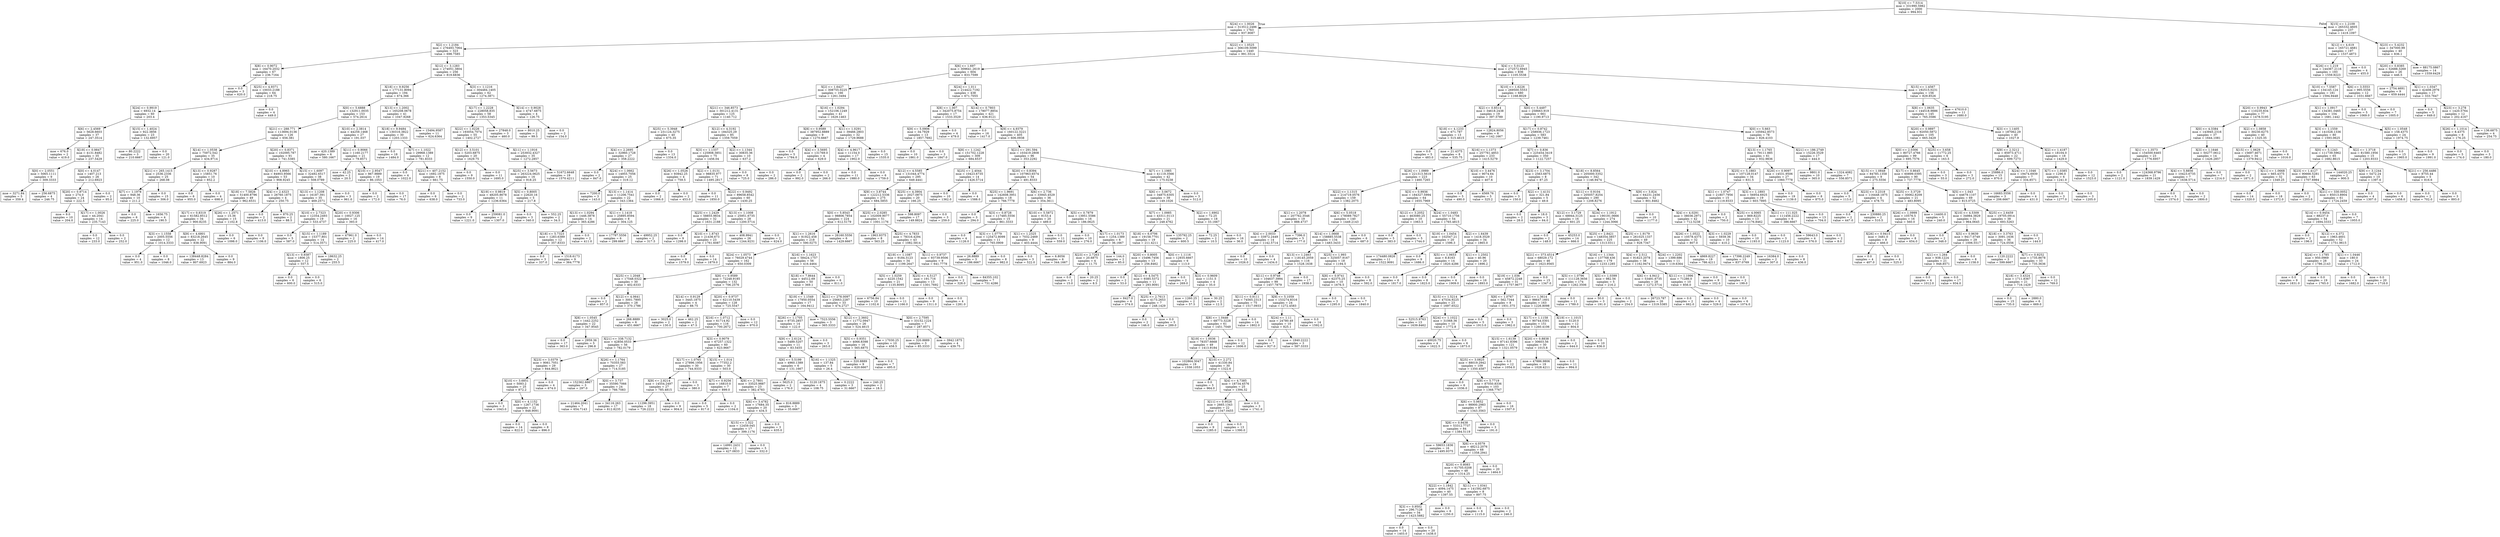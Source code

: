 digraph Tree {
node [shape=box] ;
0 [label="X[10] <= 7.5314\nmse = 331990.5982\nsamples = 2000\nvalue = 994.931"] ;
1 [label="X[24] <= 1.0026\nmse = 313512.2486\nsamples = 1763\nvalue = 937.9087"] ;
0 -> 1 [labeldistance=2.5, labelangle=45, headlabel="True"] ;
2 [label="X[2] <= 1.2184\nmse = 276493.7064\nsamples = 323\nvalue = 698.7585"] ;
1 -> 2 ;
3 [label="X[8] <= 0.9072\nmse = 16470.2032\nsamples = 67\nvalue = 236.7164"] ;
2 -> 3 ;
4 [label="mse = 0.0\nsamples = 3\nvalue = 620.0"] ;
3 -> 4 ;
5 [label="X[25] <= 4.9371\nmse = 10033.2188\nsamples = 64\nvalue = 218.75"] ;
3 -> 5 ;
6 [label="X[24] <= 0.9919\nmse = 6932.14\nsamples = 60\nvalue = 203.4"] ;
5 -> 6 ;
7 [label="X[6] <= 2.4569\nmse = 5628.6603\nsamples = 37\nvalue = 247.3514"] ;
6 -> 7 ;
8 [label="mse = 676.0\nsamples = 2\nvalue = 419.0"] ;
7 -> 8 ;
9 [label="X[19] <= 0.9847\nmse = 4131.8482\nsamples = 35\nvalue = 237.5429"] ;
7 -> 9 ;
10 [label="X[0] <= 2.0551\nmse = 5065.1111\nsamples = 9\nvalue = 309.3333"] ;
9 -> 10 ;
11 [label="mse = 3271.84\nsamples = 5\nvalue = 359.4"] ;
10 -> 11 ;
12 [label="mse = 256.6875\nsamples = 4\nvalue = 246.75"] ;
10 -> 12 ;
13 [label="X[0] <= 4.0147\nmse = 1407.213\nsamples = 26\nvalue = 212.6923"] ;
9 -> 13 ;
14 [label="X[20] <= 0.9714\nmse = 274.0\nsamples = 24\nvalue = 222.5"] ;
13 -> 14 ;
15 [label="mse = 9.0\nsamples = 10\nvalue = 204.0"] ;
14 -> 15 ;
16 [label="X[17] <= 1.0026\nmse = 44.2041\nsamples = 14\nvalue = 235.7143"] ;
14 -> 16 ;
17 [label="mse = 0.0\nsamples = 12\nvalue = 233.0"] ;
16 -> 17 ;
18 [label="mse = 0.0\nsamples = 2\nvalue = 252.0"] ;
16 -> 18 ;
19 [label="mse = 0.0\nsamples = 2\nvalue = 95.0"] ;
13 -> 19 ;
20 [label="X[15] <= 1.4024\nmse = 922.3856\nsamples = 23\nvalue = 132.6957"] ;
6 -> 20 ;
21 [label="mse = 80.2222\nsamples = 3\nvalue = 210.6667"] ;
20 -> 21 ;
22 [label="mse = 0.0\nsamples = 20\nvalue = 121.0"] ;
20 -> 22 ;
23 [label="mse = 0.0\nsamples = 4\nvalue = 449.0"] ;
5 -> 23 ;
24 [label="X[12] <= 3.1283\nmse = 274051.3804\nsamples = 256\nvalue = 819.6836"] ;
2 -> 24 ;
25 [label="X[18] <= 9.9256\nmse = 177131.8094\nsamples = 194\nvalue = 674.366"] ;
24 -> 25 ;
26 [label="X[0] <= 5.6888\nmse = 132911.0035\nsamples = 153\nvalue = 574.2614"] ;
25 -> 26 ;
27 [label="X[21] <= 288.771\nmse = 113694.0136\nsamples = 126\nvalue = 656.381"] ;
26 -> 27 ;
28 [label="X[14] <= 1.0538\nmse = 75972.542\nsamples = 35\nvalue = 434.9714"] ;
27 -> 28 ;
29 [label="X[21] <= 265.1415\nmse = 2536.2336\nsamples = 25\nvalue = 268.08"] ;
28 -> 29 ;
30 [label="X[7] <= 1.1978\nmse = 948.36\nsamples = 10\nvalue = 211.2"] ;
29 -> 30 ;
31 [label="mse = 0.0\nsamples = 6\nvalue = 225.0"] ;
30 -> 31 ;
32 [label="mse = 1656.75\nsamples = 4\nvalue = 190.5"] ;
30 -> 32 ;
33 [label="mse = 0.0\nsamples = 15\nvalue = 306.0"] ;
29 -> 33 ;
34 [label="X[13] <= 0.9287\nmse = 15851.76\nsamples = 10\nvalue = 852.2"] ;
28 -> 34 ;
35 [label="mse = 0.0\nsamples = 6\nvalue = 955.0"] ;
34 -> 35 ;
36 [label="mse = 0.0\nsamples = 4\nvalue = 698.0"] ;
34 -> 36 ;
37 [label="X[20] <= 0.8371\nmse = 102095.787\nsamples = 91\nvalue = 741.5385"] ;
27 -> 37 ;
38 [label="X[10] <= 4.8965\nmse = 84903.9566\nsamples = 53\nvalue = 908.9245"] ;
37 -> 38 ;
39 [label="X[18] <= 7.5826\nmse = 51400.8796\nsamples = 49\nvalue = 962.6531"] ;
38 -> 39 ;
40 [label="X[17] <= 0.8319\nmse = 61582.8512\nsamples = 34\nvalue = 900.8235"] ;
39 -> 40 ;
41 [label="X[3] <= 1.1558\nmse = 2005.5556\nsamples = 12\nvalue = 1014.3333"] ;
40 -> 41 ;
42 [label="mse = 0.0\nsamples = 4\nvalue = 951.0"] ;
41 -> 42 ;
43 [label="mse = 0.0\nsamples = 8\nvalue = 1046.0"] ;
41 -> 43 ;
44 [label="X[9] <= 4.6801\nmse = 83218.2645\nsamples = 22\nvalue = 838.9091"] ;
40 -> 44 ;
45 [label="mse = 138448.8284\nsamples = 13\nvalue = 807.6923"] ;
44 -> 45 ;
46 [label="mse = 0.0\nsamples = 9\nvalue = 884.0"] ;
44 -> 46 ;
47 [label="X[26] <= 1.2571\nmse = 15.36\nsamples = 15\nvalue = 1102.8"] ;
39 -> 47 ;
48 [label="mse = 0.0\nsamples = 6\nvalue = 1098.0"] ;
47 -> 48 ;
49 [label="mse = 0.0\nsamples = 9\nvalue = 1106.0"] ;
47 -> 49 ;
50 [label="X[4] <= 2.4323\nmse = 26760.1875\nsamples = 4\nvalue = 250.75"] ;
38 -> 50 ;
51 [label="mse = 0.0\nsamples = 2\nvalue = 413.0"] ;
50 -> 51 ;
52 [label="mse = 870.25\nsamples = 2\nvalue = 88.5"] ;
50 -> 52 ;
53 [label="X[15] <= 1.6097\nmse = 32492.6517\nsamples = 38\nvalue = 508.0789"] ;
37 -> 53 ;
54 [label="X[13] <= 1.1208\nmse = 16187.391\nsamples = 35\nvalue = 469.2571"] ;
53 -> 54 ;
55 [label="X[10] <= 2.7323\nmse = 12354.2493\nsamples = 19\nvalue = 533.4737"] ;
54 -> 55 ;
56 [label="mse = 0.0\nsamples = 5\nvalue = 587.0"] ;
55 -> 56 ;
57 [label="X[15] <= 1.1189\nmse = 15377.801\nsamples = 14\nvalue = 514.3571"] ;
55 -> 57 ;
58 [label="X[13] <= 0.9387\nmse = 1806.25\nsamples = 12\nvalue = 557.5"] ;
57 -> 58 ;
59 [label="mse = 0.0\nsamples = 6\nvalue = 600.0"] ;
58 -> 59 ;
60 [label="mse = 0.0\nsamples = 6\nvalue = 515.0"] ;
58 -> 60 ;
61 [label="mse = 18632.25\nsamples = 2\nvalue = 255.5"] ;
57 -> 61 ;
62 [label="X[20] <= 0.9306\nmse = 10027.125\nsamples = 16\nvalue = 393.0"] ;
54 -> 62 ;
63 [label="mse = 47961.0\nsamples = 2\nvalue = 225.0"] ;
62 -> 63 ;
64 [label="mse = 0.0\nsamples = 14\nvalue = 417.0"] ;
62 -> 64 ;
65 [label="mse = 0.0\nsamples = 3\nvalue = 961.0"] ;
53 -> 65 ;
66 [label="X[10] <= 2.3814\nmse = 44259.1468\nsamples = 27\nvalue = 191.037"] ;
26 -> 66 ;
67 [label="mse = 420.1389\nsamples = 6\nvalue = 580.1667"] ;
66 -> 67 ;
68 [label="X[11] <= 0.9066\nmse = 1160.2177\nsamples = 21\nvalue = 79.8571"] ;
66 -> 68 ;
69 [label="mse = 42.25\nsamples = 2\nvalue = 20.5"] ;
68 -> 69 ;
70 [label="X[10] <= 2.9547\nmse = 867.9889\nsamples = 19\nvalue = 86.1053"] ;
68 -> 70 ;
71 [label="mse = 0.0\nsamples = 2\nvalue = 172.0"] ;
70 -> 71 ;
72 [label="mse = 0.0\nsamples = 17\nvalue = 76.0"] ;
70 -> 72 ;
73 [label="X[13] <= 1.2002\nmse = 165208.0678\nsamples = 41\nvalue = 1047.9268"] ;
25 -> 73 ;
74 [label="X[18] <= 9.9484\nmse = 130316.3822\nsamples = 30\nvalue = 1203.1333"] ;
73 -> 74 ;
75 [label="mse = 0.0\nsamples = 18\nvalue = 1484.0"] ;
74 -> 75 ;
76 [label="X[7] <= 1.1022\nmse = 29968.1389\nsamples = 12\nvalue = 781.8333"] ;
74 -> 76 ;
77 [label="mse = 0.0\nsamples = 4\nvalue = 1022.0"] ;
76 -> 77 ;
78 [label="X[21] <= 407.2152\nmse = 1692.1875\nsamples = 8\nvalue = 661.75"] ;
76 -> 78 ;
79 [label="mse = 0.0\nsamples = 6\nvalue = 638.0"] ;
78 -> 79 ;
80 [label="mse = 0.0\nsamples = 2\nvalue = 733.0"] ;
78 -> 80 ;
81 [label="mse = 15494.9587\nsamples = 11\nvalue = 624.6364"] ;
73 -> 81 ;
82 [label="X[3] <= 1.1216\nmse = 304484.1405\nsamples = 62\nvalue = 1274.3871"] ;
24 -> 82 ;
83 [label="X[17] <= 1.2228\nmse = 228058.835\nsamples = 58\nvalue = 1353.5345"] ;
82 -> 83 ;
84 [label="X[22] <= 1.0226\nmse = 193054.7074\nsamples = 55\nvalue = 1402.2727"] ;
83 -> 84 ;
85 [label="X[12] <= 3.5101\nmse = 5203.6875\nsamples = 20\nvalue = 1629.75"] ;
84 -> 85 ;
86 [label="mse = 0.0\nsamples = 9\nvalue = 1550.0"] ;
85 -> 86 ;
87 [label="mse = 0.0\nsamples = 11\nvalue = 1695.0"] ;
85 -> 87 ;
88 [label="X[11] <= 1.1916\nmse = 253932.4327\nsamples = 35\nvalue = 1272.2857"] ;
84 -> 88 ;
89 [label="X[25] <= 3.5673\nmse = 263224.0625\nsamples = 16\nvalue = 918.25"] ;
88 -> 89 ;
90 [label="X[19] <= 0.9819\nmse = 48205.8678\nsamples = 11\nvalue = 1236.6364"] ;
89 -> 90 ;
91 [label="mse = 0.0\nsamples = 9\nvalue = 1221.0"] ;
90 -> 91 ;
92 [label="mse = 259081.0\nsamples = 2\nvalue = 1307.0"] ;
90 -> 92 ;
93 [label="X[5] <= 0.8005\nmse = 22620.16\nsamples = 5\nvalue = 217.8"] ;
89 -> 93 ;
94 [label="mse = 0.0\nsamples = 3\nvalue = 340.0"] ;
93 -> 94 ;
95 [label="mse = 552.25\nsamples = 2\nvalue = 34.5"] ;
93 -> 95 ;
96 [label="mse = 51672.6648\nsamples = 19\nvalue = 1570.4211"] ;
88 -> 96 ;
97 [label="mse = 27848.0\nsamples = 3\nvalue = 460.0"] ;
83 -> 97 ;
98 [label="X[14] <= 0.9028\nmse = 4747.6875\nsamples = 4\nvalue = 126.75"] ;
82 -> 98 ;
99 [label="mse = 8010.25\nsamples = 2\nvalue = 99.5"] ;
98 -> 99 ;
100 [label="mse = 0.0\nsamples = 2\nvalue = 154.0"] ;
98 -> 100 ;
101 [label="X[22] <= 1.0525\nmse = 306109.5099\nsamples = 1440\nvalue = 991.5514"] ;
1 -> 101 ;
102 [label="X[6] <= 1.697\nmse = 309641.2619\nsamples = 604\nvalue = 833.7599"] ;
101 -> 102 ;
103 [label="X[2] <= 1.6427\nmse = 308755.0225\nsamples = 166\nvalue = 1261.3494"] ;
102 -> 103 ;
104 [label="X[21] <= 346.8573\nmse = 301212.4131\nsamples = 125\nvalue = 1140.712"] ;
103 -> 104 ;
105 [label="X[25] <= 5.3948\nmse = 231124.3275\nsamples = 40\nvalue = 675.35"] ;
104 -> 105 ;
106 [label="X[4] <= 2.2695\nmse = 32960.1728\nsamples = 27\nvalue = 358.2222"] ;
105 -> 106 ;
107 [label="mse = 0.0\nsamples = 2\nvalue = 847.0"] ;
106 -> 107 ;
108 [label="X[24] <= 1.0662\nmse = 14955.7056\nsamples = 25\nvalue = 319.12"] ;
106 -> 108 ;
109 [label="mse = 7200.0\nsamples = 3\nvalue = 143.0"] ;
108 -> 109 ;
110 [label="X[13] <= 1.1414\nmse = 11206.7541\nsamples = 22\nvalue = 343.1364"] ;
108 -> 110 ;
111 [label="X[13] <= 1.0294\nmse = 1446.3878\nsamples = 14\nvalue = 365.4286"] ;
110 -> 111 ;
112 [label="X[18] <= 5.7323\nmse = 1283.6389\nsamples = 12\nvalue = 357.8333"] ;
111 -> 112 ;
113 [label="mse = 0.0\nsamples = 3\nvalue = 337.0"] ;
112 -> 113 ;
114 [label="mse = 1518.6173\nsamples = 9\nvalue = 364.7778"] ;
112 -> 114 ;
115 [label="mse = 0.0\nsamples = 2\nvalue = 411.0"] ;
111 -> 115 ;
116 [label="X[1] <= 1.1418\nmse = 25895.8594\nsamples = 8\nvalue = 304.125"] ;
110 -> 116 ;
117 [label="mse = 17797.5556\nsamples = 6\nvalue = 299.6667"] ;
116 -> 117 ;
118 [label="mse = 49952.25\nsamples = 2\nvalue = 317.5"] ;
116 -> 118 ;
119 [label="mse = 0.0\nsamples = 13\nvalue = 1334.0"] ;
105 -> 119 ;
120 [label="X[12] <= 4.3192\nmse = 184325.29\nsamples = 85\nvalue = 1359.7059"] ;
104 -> 120 ;
121 [label="X[3] <= 1.1337\nmse = 125908.3851\nsamples = 75\nvalue = 1456.04"] ;
120 -> 121 ;
122 [label="X[26] <= 1.0526\nmse = 93942.25\nsamples = 4\nvalue = 759.5"] ;
121 -> 122 ;
123 [label="mse = 0.0\nsamples = 2\nvalue = 1066.0"] ;
122 -> 123 ;
124 [label="mse = 0.0\nsamples = 2\nvalue = 453.0"] ;
122 -> 124 ;
125 [label="X[2] <= 1.0131\nmse = 98835.977\nsamples = 71\nvalue = 1495.2817"] ;
121 -> 125 ;
126 [label="mse = 0.0\nsamples = 11\nvalue = 1850.0"] ;
125 -> 126 ;
127 [label="X[22] <= 0.9492\nmse = 89658.8542\nsamples = 60\nvalue = 1430.25"] ;
125 -> 127 ;
128 [label="X[25] <= 1.2429\nmse = 58855.9834\nsamples = 32\nvalue = 1631.2188"] ;
127 -> 128 ;
129 [label="mse = 0.0\nsamples = 9\nvalue = 1298.0"] ;
128 -> 129 ;
130 [label="X[10] <= 1.8743\nmse = 21436.673\nsamples = 23\nvalue = 1761.6087"] ;
128 -> 130 ;
131 [label="mse = 0.0\nsamples = 9\nvalue = 1579.0"] ;
130 -> 131 ;
132 [label="mse = 0.0\nsamples = 14\nvalue = 1879.0"] ;
130 -> 132 ;
133 [label="X[13] <= 1.1008\nmse = 25951.6735\nsamples = 28\nvalue = 1200.5714"] ;
127 -> 133 ;
134 [label="mse = 408.9941\nsamples = 26\nvalue = 1244.9231"] ;
133 -> 134 ;
135 [label="mse = 0.0\nsamples = 2\nvalue = 624.0"] ;
133 -> 135 ;
136 [label="X[2] <= 1.1344\nmse = 30835.36\nsamples = 10\nvalue = 637.2"] ;
120 -> 136 ;
137 [label="mse = 0.0\nsamples = 8\nvalue = 725.0"] ;
136 -> 137 ;
138 [label="mse = 0.0\nsamples = 2\nvalue = 286.0"] ;
136 -> 138 ;
139 [label="X[16] <= 1.0294\nmse = 152106.1249\nsamples = 41\nvalue = 1629.1463"] ;
103 -> 139 ;
140 [label="X[8] <= 0.9589\nmse = 387952.8889\nsamples = 9\nvalue = 1270.6667"] ;
139 -> 140 ;
141 [label="mse = 0.0\nsamples = 5\nvalue = 1784.0"] ;
140 -> 141 ;
142 [label="X[4] <= 3.5695\nmse = 131769.0\nsamples = 4\nvalue = 629.0"] ;
140 -> 142 ;
143 [label="mse = 0.0\nsamples = 2\nvalue = 992.0"] ;
142 -> 143 ;
144 [label="mse = 0.0\nsamples = 2\nvalue = 266.0"] ;
142 -> 144 ;
145 [label="X[1] <= 1.0291\nmse = 39466.2803\nsamples = 32\nvalue = 1729.9688"] ;
139 -> 145 ;
146 [label="X[4] <= 4.9617\nmse = 11154.0\nsamples = 17\nvalue = 1902.0"] ;
145 -> 146 ;
147 [label="mse = 0.0\nsamples = 11\nvalue = 1980.0"] ;
146 -> 147 ;
148 [label="mse = 0.0\nsamples = 6\nvalue = 1759.0"] ;
146 -> 148 ;
149 [label="mse = 0.0\nsamples = 15\nvalue = 1535.0"] ;
145 -> 149 ;
150 [label="X[24] <= 1.011\nmse = 214422.7192\nsamples = 438\nvalue = 671.7055"] ;
102 -> 150 ;
151 [label="X[8] <= 1.007\nmse = 342075.8754\nsamples = 17\nvalue = 1533.3529"] ;
150 -> 151 ;
152 [label="X[9] <= 5.0906\nmse = 34.7929\nsamples = 13\nvalue = 1857.7692"] ;
151 -> 152 ;
153 [label="mse = 0.0\nsamples = 10\nvalue = 1861.0"] ;
152 -> 153 ;
154 [label="mse = 0.0\nsamples = 3\nvalue = 1847.0"] ;
152 -> 154 ;
155 [label="mse = 0.0\nsamples = 4\nvalue = 479.0"] ;
151 -> 155 ;
156 [label="X[14] <= 0.7803\nmse = 178077.8854\nsamples = 421\nvalue = 636.9121"] ;
150 -> 156 ;
157 [label="mse = 0.0\nsamples = 16\nvalue = 1417.0"] ;
156 -> 157 ;
158 [label="X[9] <= 4.9379\nmse = 160122.3221\nsamples = 405\nvalue = 606.0938"] ;
156 -> 158 ;
159 [label="X[8] <= 1.1242\nmse = 151702.1228\nsamples = 309\nvalue = 684.6537"] ;
158 -> 159 ;
160 [label="X[12] <= 4.5585\nmse = 131044.4774\nsamples = 295\nvalue = 649.4441"] ;
159 -> 160 ;
161 [label="X[9] <= 3.8744\nmse = 122212.5336\nsamples = 275\nvalue = 684.5855"] ;
160 -> 161 ;
162 [label="X[0] <= 5.8543\nmse = 98806.7854\nsamples = 224\nvalue = 612.5179"] ;
161 -> 162 ;
163 [label="X[1] <= 1.2616\nmse = 81922.458\nsamples = 218\nvalue = 590.0275"] ;
162 -> 163 ;
164 [label="X[24] <= 1.0573\nmse = 76029.4744\nsamples = 162\nvalue = 650.0309"] ;
163 -> 164 ;
165 [label="X[25] <= 1.2048\nmse = 17548.0322\nsamples = 30\nvalue = 402.6333"] ;
164 -> 165 ;
166 [label="mse = 0.0\nsamples = 2\nvalue = 857.0"] ;
165 -> 166 ;
167 [label="X[12] <= 4.0641\nmse = 3001.7895\nsamples = 28\nvalue = 370.1786"] ;
165 -> 167 ;
168 [label="X[8] <= 1.0545\nmse = 1442.2252\nsamples = 22\nvalue = 347.9545"] ;
167 -> 168 ;
169 [label="mse = 0.0\nsamples = 17\nvalue = 363.0"] ;
168 -> 169 ;
170 [label="mse = 2959.36\nsamples = 5\nvalue = 296.8"] ;
168 -> 170 ;
171 [label="mse = 268.8889\nsamples = 6\nvalue = 451.6667"] ;
167 -> 171 ;
172 [label="X[8] <= 0.9589\nmse = 72248.9185\nsamples = 132\nvalue = 706.2576"] ;
164 -> 172 ;
173 [label="X[14] <= 0.9129\nmse = 3445.1875\nsamples = 4\nvalue = 88.75"] ;
172 -> 173 ;
174 [label="mse = 3025.0\nsamples = 2\nvalue = 130.0"] ;
173 -> 174 ;
175 [label="mse = 462.25\nsamples = 2\nvalue = 47.5"] ;
173 -> 175 ;
176 [label="X[20] <= 0.9737\nmse = 62110.5439\nsamples = 128\nvalue = 725.5547"] ;
172 -> 176 ;
177 [label="X[16] <= 1.0712\nmse = 61714.92\nsamples = 116\nvalue = 700.2672"] ;
176 -> 177 ;
178 [label="X[21] <= 338.7132\nmse = 42856.0533\nsamples = 56\nvalue = 782.0179"] ;
177 -> 178 ;
179 [label="X[23] <= 3.0379\nmse = 9061.7051\nsamples = 29\nvalue = 844.8621"] ;
178 -> 179 ;
180 [label="X[10] <= 3.6851\nmse = 5093.2\nsamples = 25\nvalue = 872.2"] ;
179 -> 180 ;
181 [label="mse = 0.0\nsamples = 3\nvalue = 1043.0"] ;
180 -> 181 ;
182 [label="X[0] <= 4.1152\nmse = 1267.1736\nsamples = 22\nvalue = 848.9091"] ;
180 -> 182 ;
183 [label="mse = 0.0\nsamples = 14\nvalue = 822.0"] ;
182 -> 183 ;
184 [label="mse = 0.0\nsamples = 8\nvalue = 896.0"] ;
182 -> 184 ;
185 [label="mse = 0.0\nsamples = 4\nvalue = 674.0"] ;
179 -> 185 ;
186 [label="X[26] <= 1.1764\nmse = 70355.583\nsamples = 27\nvalue = 714.5185"] ;
178 -> 186 ;
187 [label="mse = 152362.6667\nsamples = 3\nvalue = 297.0"] ;
186 -> 187 ;
188 [label="X[0] <= 3.737\nmse = 35590.7066\nsamples = 24\nvalue = 766.7083"] ;
186 -> 188 ;
189 [label="mse = 21464.2041\nsamples = 7\nvalue = 654.7143"] ;
188 -> 189 ;
190 [label="mse = 34116.263\nsamples = 17\nvalue = 812.8235"] ;
188 -> 190 ;
191 [label="X[3] <= 0.9079\nmse = 67257.1322\nsamples = 60\nvalue = 623.9667"] ;
177 -> 191 ;
192 [label="X[17] <= 1.0765\nmse = 27896.1956\nsamples = 30\nvalue = 744.9333"] ;
191 -> 192 ;
193 [label="X[9] <= 2.8214\nmse = 14554.2497\nsamples = 27\nvalue = 785.4815"] ;
192 -> 193 ;
194 [label="mse = 11296.3951\nsamples = 18\nvalue = 726.2222"] ;
193 -> 194 ;
195 [label="mse = 0.0\nsamples = 9\nvalue = 904.0"] ;
193 -> 195 ;
196 [label="mse = 0.0\nsamples = 3\nvalue = 380.0"] ;
192 -> 196 ;
197 [label="X[15] <= 1.014\nmse = 77352.2\nsamples = 30\nvalue = 503.0"] ;
191 -> 197 ;
198 [label="X[7] <= 0.9256\nmse = 16810.0\nsamples = 7\nvalue = 899.0"] ;
197 -> 198 ;
199 [label="mse = 0.0\nsamples = 5\nvalue = 817.0"] ;
198 -> 199 ;
200 [label="mse = 0.0\nsamples = 2\nvalue = 1104.0"] ;
198 -> 200 ;
201 [label="X[9] <= 2.7801\nmse = 33525.9887\nsamples = 23\nvalue = 382.4783"] ;
197 -> 201 ;
202 [label="X[6] <= 3.4782\nmse = 17684.35\nsamples = 20\nvalue = 434.5"] ;
201 -> 202 ;
203 [label="X[15] <= 1.322\nmse = 12459.045\nsamples = 17\nvalue = 399.1176"] ;
202 -> 203 ;
204 [label="mse = 14991.2431\nsamples = 12\nvalue = 427.0833"] ;
203 -> 204 ;
205 [label="mse = 0.0\nsamples = 5\nvalue = 332.0"] ;
203 -> 205 ;
206 [label="mse = 0.0\nsamples = 3\nvalue = 635.0"] ;
202 -> 206 ;
207 [label="mse = 816.8889\nsamples = 3\nvalue = 35.6667"] ;
201 -> 207 ;
208 [label="mse = 0.0\nsamples = 12\nvalue = 970.0"] ;
176 -> 208 ;
209 [label="X[16] <= 1.1623\nmse = 58424.1757\nsamples = 56\nvalue = 416.4464"] ;
163 -> 209 ;
210 [label="X[18] <= 7.8644\nmse = 44512.69\nsamples = 50\nvalue = 369.1"] ;
209 -> 210 ;
211 [label="X[19] <= 1.1549\nmse = 17950.0554\nsamples = 17\nvalue = 164.9412"] ;
210 -> 211 ;
212 [label="X[26] <= 1.1705\nmse = 9735.2857\nsamples = 14\nvalue = 122.0"] ;
211 -> 212 ;
213 [label="X[9] <= 2.6124\nmse = 5489.5207\nsamples = 11\nvalue = 83.5455"] ;
212 -> 213 ;
214 [label="X[6] <= 5.5199\nmse = 4960.1389\nsamples = 6\nvalue = 131.1667"] ;
213 -> 214 ;
215 [label="mse = 5625.0\nsamples = 2\nvalue = 176.0"] ;
214 -> 215 ;
216 [label="mse = 3120.1875\nsamples = 4\nvalue = 108.75"] ;
214 -> 216 ;
217 [label="X[16] <= 1.1325\nmse = 137.84\nsamples = 5\nvalue = 26.4"] ;
213 -> 217 ;
218 [label="mse = 0.2222\nsamples = 3\nvalue = 31.6667"] ;
217 -> 218 ;
219 [label="mse = 240.25\nsamples = 2\nvalue = 18.5"] ;
217 -> 219 ;
220 [label="mse = 0.0\nsamples = 3\nvalue = 263.0"] ;
212 -> 220 ;
221 [label="mse = 7523.5556\nsamples = 3\nvalue = 365.3333"] ;
211 -> 221 ;
222 [label="X[21] <= 278.0097\nmse = 25663.2287\nsamples = 33\nvalue = 474.2727"] ;
210 -> 222 ;
223 [label="X[12] <= 2.3602\nmse = 11772.0947\nsamples = 26\nvalue = 524.4615"] ;
222 -> 223 ;
224 [label="X[5] <= 0.9351\nmse = 4066.8398\nsamples = 16\nvalue = 565.6875"] ;
223 -> 224 ;
225 [label="mse = 320.8889\nsamples = 9\nvalue = 620.6667"] ;
224 -> 225 ;
226 [label="mse = 0.0\nsamples = 7\nvalue = 495.0"] ;
224 -> 226 ;
227 [label="mse = 17030.25\nsamples = 10\nvalue = 458.5"] ;
223 -> 227 ;
228 [label="X[0] <= 2.7595\nmse = 33152.1224\nsamples = 7\nvalue = 287.8571"] ;
222 -> 228 ;
229 [label="mse = 320.8889\nsamples = 3\nvalue = 85.3333"] ;
228 -> 229 ;
230 [label="mse = 3942.1875\nsamples = 4\nvalue = 439.75"] ;
228 -> 230 ;
231 [label="mse = 0.0\nsamples = 6\nvalue = 811.0"] ;
209 -> 231 ;
232 [label="mse = 26160.5556\nsamples = 6\nvalue = 1429.6667"] ;
162 -> 232 ;
233 [label="X[25] <= 2.0285\nmse = 102009.9077\nsamples = 51\nvalue = 1001.1176"] ;
161 -> 233 ;
234 [label="mse = 1963.9375\nsamples = 8\nvalue = 563.25"] ;
233 -> 234 ;
235 [label="X[25] <= 4.7833\nmse = 78316.4294\nsamples = 43\nvalue = 1082.5814"] ;
233 -> 235 ;
236 [label="X[19] <= 1.1087\nmse = 9184.3123\nsamples = 34\nvalue = 1199.2647"] ;
235 -> 236 ;
237 [label="X[5] <= 1.0259\nmse = 4220.1542\nsamples = 21\nvalue = 1135.8095"] ;
236 -> 237 ;
238 [label="mse = 6756.84\nsamples = 10\nvalue = 1102.6"] ;
237 -> 238 ;
239 [label="mse = 0.0\nsamples = 11\nvalue = 1166.0"] ;
237 -> 239 ;
240 [label="X[25] <= 4.5127\nmse = 191.716\nsamples = 13\nvalue = 1301.7692"] ;
236 -> 240 ;
241 [label="mse = 0.0\nsamples = 9\nvalue = 1311.0"] ;
240 -> 241 ;
242 [label="mse = 0.0\nsamples = 4\nvalue = 1281.0"] ;
240 -> 242 ;
243 [label="X[11] <= 0.9737\nmse = 93739.9506\nsamples = 9\nvalue = 641.7778"] ;
235 -> 243 ;
244 [label="mse = 0.0\nsamples = 2\nvalue = 328.0"] ;
243 -> 244 ;
245 [label="mse = 84355.102\nsamples = 7\nvalue = 731.4286"] ;
243 -> 245 ;
246 [label="X[25] <= 4.3904\nmse = 2027.0875\nsamples = 20\nvalue = 166.25"] ;
160 -> 246 ;
247 [label="mse = 598.8097\nsamples = 17\nvalue = 149.8824"] ;
246 -> 247 ;
248 [label="mse = 0.0\nsamples = 3\nvalue = 259.0"] ;
246 -> 248 ;
249 [label="X[25] <= 2.4044\nmse = 10423.6735\nsamples = 14\nvalue = 1426.5714"] ;
159 -> 249 ;
250 [label="mse = 0.0\nsamples = 10\nvalue = 1362.0"] ;
249 -> 250 ;
251 [label="mse = 0.0\nsamples = 4\nvalue = 1588.0"] ;
249 -> 251 ;
252 [label="X[21] <= 291.594\nmse = 103419.2808\nsamples = 96\nvalue = 353.2292"] ;
158 -> 252 ;
253 [label="X[20] <= 0.8394\nmse = 107963.6574\nsamples = 54\nvalue = 491.8333"] ;
252 -> 253 ;
254 [label="X[25] <= 1.9691\nmse = 142608.3951\nsamples = 18\nvalue = 766.7778"] ;
253 -> 254 ;
255 [label="mse = 0.0\nsamples = 3\nvalue = 294.0"] ;
254 -> 255 ;
256 [label="X[3] <= 0.8728\nmse = 117485.5556\nsamples = 15\nvalue = 861.3333"] ;
254 -> 256 ;
257 [label="mse = 0.0\nsamples = 4\nvalue = 1126.0"] ;
256 -> 257 ;
258 [label="X[3] <= 1.0779\nmse = 125472.8099\nsamples = 11\nvalue = 765.0909"] ;
256 -> 258 ;
259 [label="mse = 26.8889\nsamples = 3\nvalue = 186.6667"] ;
258 -> 259 ;
260 [label="mse = 0.0\nsamples = 8\nvalue = 982.0"] ;
258 -> 260 ;
261 [label="X[6] <= 2.736\nmse = 33945.4529\nsamples = 36\nvalue = 354.3611"] ;
253 -> 261 ;
262 [label="X[10] <= 5.5872\nmse = 9153.4\nsamples = 20\nvalue = 489.0"] ;
261 -> 262 ;
263 [label="X[1] <= 1.2325\nmse = 7032.2469\nsamples = 9\nvalue = 403.4444"] ;
262 -> 263 ;
264 [label="mse = 0.0\nsamples = 3\nvalue = 522.0"] ;
263 -> 264 ;
265 [label="mse = 6.8056\nsamples = 6\nvalue = 344.1667"] ;
263 -> 265 ;
266 [label="mse = 0.0\nsamples = 11\nvalue = 559.0"] ;
262 -> 266 ;
267 [label="X[5] <= 0.7879\nmse = 13951.5586\nsamples = 16\nvalue = 186.0625"] ;
261 -> 267 ;
268 [label="mse = 0.0\nsamples = 10\nvalue = 276.0"] ;
267 -> 268 ;
269 [label="X[17] <= 1.0173\nmse = 1254.1389\nsamples = 6\nvalue = 36.1667"] ;
267 -> 269 ;
270 [label="X[23] <= 2.7263\nmse = 20.6875\nsamples = 4\nvalue = 11.75"] ;
269 -> 270 ;
271 [label="mse = 0.0\nsamples = 2\nvalue = 15.0"] ;
270 -> 271 ;
272 [label="mse = 20.25\nsamples = 2\nvalue = 8.5"] ;
270 -> 272 ;
273 [label="mse = 144.0\nsamples = 2\nvalue = 85.0"] ;
269 -> 273 ;
274 [label="X[7] <= 1.1985\nmse = 41119.3566\nsamples = 42\nvalue = 175.0238"] ;
252 -> 274 ;
275 [label="X[6] <= 3.0672\nmse = 34875.6305\nsamples = 39\nvalue = 149.1026"] ;
274 -> 275 ;
276 [label="X[7] <= 1.0985\nmse = 43311.0113\nsamples = 21\nvalue = 248.4762"] ;
275 -> 276 ;
277 [label="X[18] <= 6.0706\nmse = 19158.7701\nsamples = 19\nvalue = 211.4211"] ;
276 -> 277 ;
278 [label="X[20] <= 0.8005\nmse = 15496.7456\nsamples = 13\nvalue = 256.8462"] ;
277 -> 278 ;
279 [label="mse = 0.0\nsamples = 2\nvalue = 53.0"] ;
278 -> 279 ;
280 [label="X[12] <= 4.5475\nmse = 9385.5372\nsamples = 11\nvalue = 293.9091"] ;
278 -> 280 ;
281 [label="mse = 8427.0\nsamples = 4\nvalue = 374.0"] ;
280 -> 281 ;
282 [label="X[25] <= 2.7613\nmse = 4173.2653\nsamples = 7\nvalue = 248.1429"] ;
280 -> 282 ;
283 [label="mse = 0.0\nsamples = 2\nvalue = 146.0"] ;
282 -> 283 ;
284 [label="mse = 0.0\nsamples = 5\nvalue = 289.0"] ;
282 -> 284 ;
285 [label="X[0] <= 1.1116\nmse = 12935.6667\nsamples = 6\nvalue = 113.0"] ;
277 -> 285 ;
286 [label="mse = 0.0\nsamples = 2\nvalue = 269.0"] ;
285 -> 286 ;
287 [label="X[3] <= 0.9609\nmse = 1151.5\nsamples = 4\nvalue = 35.0"] ;
285 -> 287 ;
288 [label="mse = 1260.25\nsamples = 2\nvalue = 57.5"] ;
287 -> 288 ;
289 [label="mse = 30.25\nsamples = 2\nvalue = 12.5"] ;
287 -> 289 ;
290 [label="mse = 135792.25\nsamples = 2\nvalue = 600.5"] ;
276 -> 290 ;
291 [label="X[2] <= 1.6902\nmse = 72.25\nsamples = 18\nvalue = 33.1667"] ;
275 -> 291 ;
292 [label="mse = 72.25\nsamples = 2\nvalue = 10.5"] ;
291 -> 292 ;
293 [label="mse = 0.0\nsamples = 16\nvalue = 36.0"] ;
291 -> 293 ;
294 [label="mse = 0.0\nsamples = 3\nvalue = 512.0"] ;
274 -> 294 ;
295 [label="X[4] <= 5.0123\nmse = 272572.6945\nsamples = 836\nvalue = 1105.5538"] ;
101 -> 295 ;
296 [label="X[10] <= 1.6226\nmse = 269500.5553\nsamples = 680\nvalue = 1168.8029"] ;
295 -> 296 ;
297 [label="X[2] <= 0.8514\nmse = 34618.2438\nsamples = 19\nvalue = 397.5789"] ;
296 -> 297 ;
298 [label="X[18] <= 4.1233\nmse = 671.787\nsamples = 13\nvalue = 515.4615"] ;
297 -> 298 ;
299 [label="mse = 0.0\nsamples = 5\nvalue = 483.0"] ;
298 -> 299 ;
300 [label="mse = 21.4375\nsamples = 8\nvalue = 535.75"] ;
298 -> 300 ;
301 [label="mse = 12824.8056\nsamples = 6\nvalue = 142.1667"] ;
297 -> 301 ;
302 [label="X[0] <= 5.4497\nmse = 258663.919\nsamples = 661\nvalue = 1190.9713"] ;
296 -> 302 ;
303 [label="X[17] <= 0.8742\nmse = 258936.1723\nsamples = 583\nvalue = 1239.7461"] ;
302 -> 303 ;
304 [label="X[16] <= 1.1373\nmse = 257761.4853\nsamples = 233\nvalue = 1415.5279"] ;
303 -> 304 ;
305 [label="X[26] <= 1.0989\nmse = 221313.5619\nsamples = 223\nvalue = 1460.7265"] ;
304 -> 305 ;
306 [label="X[22] <= 1.1315\nmse = 214719.0576\nsamples = 159\nvalue = 1382.2075"] ;
305 -> 306 ;
307 [label="X[1] <= 1.2078\nmse = 207762.3546\nsamples = 19\nvalue = 888.4737"] ;
306 -> 307 ;
308 [label="X[4] <= 2.0033\nmse = 33972.2449\nsamples = 14\nvalue = 1142.5714"] ;
307 -> 308 ;
309 [label="mse = 0.0\nsamples = 10\nvalue = 1026.0"] ;
308 -> 309 ;
310 [label="mse = 0.0\nsamples = 4\nvalue = 1434.0"] ;
308 -> 310 ;
311 [label="mse = 7396.0\nsamples = 5\nvalue = 177.0"] ;
307 -> 311 ;
312 [label="X[6] <= 5.0518\nmse = 178089.7827\nsamples = 140\nvalue = 1449.2143"] ;
306 -> 312 ;
313 [label="X[14] <= 1.0668\nmse = 158885.5538\nsamples = 134\nvalue = 1483.3433"] ;
312 -> 313 ;
314 [label="X[13] <= 1.2463\nmse = 118145.2059\nsamples = 116\nvalue = 1528.1638"] ;
313 -> 314 ;
315 [label="X[11] <= 0.9748\nmse = 104637.3994\nsamples = 99\nvalue = 1457.7879"] ;
314 -> 315 ;
316 [label="X[11] <= 0.9111\nmse = 74565.2313\nsamples = 75\nvalue = 1517.0933"] ;
315 -> 316 ;
317 [label="X[8] <= 1.0446\nmse = 68773.3228\nsamples = 61\nvalue = 1451.7049"] ;
316 -> 317 ;
318 [label="X[19] <= 1.0036\nmse = 78357.6668\nsamples = 49\nvalue = 1413.9184"] ;
317 -> 318 ;
319 [label="mse = 102864.3047\nsamples = 19\nvalue = 1558.1053"] ;
318 -> 319 ;
320 [label="X[10] <= 2.272\nmse = 41330.84\nsamples = 30\nvalue = 1322.6"] ;
318 -> 320 ;
321 [label="mse = 0.0\nsamples = 5\nvalue = 964.0"] ;
320 -> 321 ;
322 [label="X[4] <= 4.7385\nmse = 18734.4576\nsamples = 25\nvalue = 1394.32"] ;
320 -> 322 ;
323 [label="X[11] <= 0.9026\nmse = 2665.1343\nsamples = 22\nvalue = 1347.0455"] ;
322 -> 323 ;
324 [label="mse = 0.0\nsamples = 9\nvalue = 1285.0"] ;
323 -> 324 ;
325 [label="mse = 0.0\nsamples = 13\nvalue = 1390.0"] ;
323 -> 325 ;
326 [label="mse = 0.0\nsamples = 3\nvalue = 1741.0"] ;
322 -> 326 ;
327 [label="mse = 0.0\nsamples = 12\nvalue = 1606.0"] ;
317 -> 327 ;
328 [label="mse = 0.0\nsamples = 14\nvalue = 1802.0"] ;
316 -> 328 ;
329 [label="X[9] <= 5.1059\nmse = 153274.8316\nsamples = 24\nvalue = 1272.4583"] ;
315 -> 329 ;
330 [label="X[24] <= 1.11\nmse = 24780.49\nsamples = 10\nvalue = 825.1"] ;
329 -> 330 ;
331 [label="mse = 0.0\nsamples = 7\nvalue = 927.0"] ;
330 -> 331 ;
332 [label="mse = 1840.2222\nsamples = 3\nvalue = 587.3333"] ;
330 -> 332 ;
333 [label="mse = 0.0\nsamples = 14\nvalue = 1592.0"] ;
329 -> 333 ;
334 [label="mse = 0.0\nsamples = 17\nvalue = 1938.0"] ;
314 -> 334 ;
335 [label="X[25] <= 1.993\nmse = 325057.9167\nsamples = 18\nvalue = 1194.5"] ;
313 -> 335 ;
336 [label="X[8] <= 0.9741\nmse = 62375.25\nsamples = 10\nvalue = 1676.5"] ;
335 -> 336 ;
337 [label="mse = 0.0\nsamples = 3\nvalue = 1295.0"] ;
336 -> 337 ;
338 [label="mse = 0.0\nsamples = 7\nvalue = 1840.0"] ;
336 -> 338 ;
339 [label="mse = 0.0\nsamples = 8\nvalue = 592.0"] ;
335 -> 339 ;
340 [label="mse = 0.0\nsamples = 6\nvalue = 687.0"] ;
312 -> 340 ;
341 [label="X[3] <= 0.9936\nmse = 184327.5994\nsamples = 64\nvalue = 1655.7969"] ;
305 -> 341 ;
342 [label="X[12] <= 3.2052\nmse = 463080.25\nsamples = 10\nvalue = 1063.5"] ;
341 -> 342 ;
343 [label="mse = 0.0\nsamples = 5\nvalue = 383.0"] ;
342 -> 343 ;
344 [label="mse = 0.0\nsamples = 5\nvalue = 1744.0"] ;
342 -> 344 ;
345 [label="X[24] <= 1.0483\nmse = 55710.1756\nsamples = 54\nvalue = 1765.4815"] ;
341 -> 345 ;
346 [label="X[19] <= 1.0454\nmse = 102547.21\nsamples = 20\nvalue = 1596.3"] ;
345 -> 346 ;
347 [label="mse = 174480.0826\nsamples = 11\nvalue = 1522.9091"] ;
346 -> 347 ;
348 [label="mse = 0.0\nsamples = 9\nvalue = 1686.0"] ;
346 -> 348 ;
349 [label="X[2] <= 1.6439\nmse = 1418.3529\nsamples = 34\nvalue = 1865.0"] ;
345 -> 349 ;
350 [label="X[5] <= 1.0653\nmse = 8.8163\nsamples = 14\nvalue = 1820.4286"] ;
349 -> 350 ;
351 [label="mse = 0.0\nsamples = 6\nvalue = 1817.0"] ;
350 -> 351 ;
352 [label="mse = 0.0\nsamples = 8\nvalue = 1823.0"] ;
350 -> 352 ;
353 [label="X[1] <= 1.2502\nmse = 40.96\nsamples = 20\nvalue = 1896.2"] ;
349 -> 353 ;
354 [label="mse = 0.0\nsamples = 4\nvalue = 1909.0"] ;
353 -> 354 ;
355 [label="mse = 0.0\nsamples = 16\nvalue = 1893.0"] ;
353 -> 355 ;
356 [label="X[10] <= 3.4476\nmse = 9074.64\nsamples = 10\nvalue = 407.6"] ;
304 -> 356 ;
357 [label="mse = 0.0\nsamples = 5\nvalue = 490.0"] ;
356 -> 357 ;
358 [label="mse = 4569.76\nsamples = 5\nvalue = 325.2"] ;
356 -> 358 ;
359 [label="X[7] <= 0.836\nmse = 225454.3419\nsamples = 350\nvalue = 1122.7257"] ;
303 -> 359 ;
360 [label="X[23] <= 3.1704\nmse = 2563.6875\nsamples = 8\nvalue = 87.25"] ;
359 -> 360 ;
361 [label="mse = 0.0\nsamples = 3\nvalue = 150.0"] ;
360 -> 361 ;
362 [label="X[2] <= 1.4131\nmse = 321.84\nsamples = 5\nvalue = 49.6"] ;
360 -> 362 ;
363 [label="mse = 0.0\nsamples = 2\nvalue = 28.0"] ;
362 -> 363 ;
364 [label="mse = 18.0\nsamples = 3\nvalue = 64.0"] ;
362 -> 364 ;
365 [label="X[18] <= 8.8564\nmse = 205000.5352\nsamples = 342\nvalue = 1146.9474"] ;
359 -> 365 ;
366 [label="X[11] <= 0.9104\nmse = 205057.8254\nsamples = 290\nvalue = 1208.8276"] ;
365 -> 366 ;
367 [label="X[12] <= 3.1729\nmse = 68944.3125\nsamples = 16\nvalue = 601.25"] ;
366 -> 367 ;
368 [label="mse = 0.0\nsamples = 2\nvalue = 148.0"] ;
367 -> 368 ;
369 [label="mse = 45253.0\nsamples = 14\nvalue = 666.0"] ;
367 -> 369 ;
370 [label="X[24] <= 1.1912\nmse = 190191.0666\nsamples = 274\nvalue = 1244.3066"] ;
366 -> 370 ;
371 [label="X[25] <= 2.8421\nmse = 148354.3857\nsamples = 225\nvalue = 1313.0311"] ;
370 -> 371 ;
372 [label="X[21] <= 373.4514\nmse = 68029.172\nsamples = 46\nvalue = 1623.9565"] ;
371 -> 372 ;
373 [label="X[19] <= 1.036\nmse = 45872.2248\nsamples = 31\nvalue = 1757.9677"] ;
372 -> 373 ;
374 [label="X[15] <= 1.5214\nmse = 47534.9225\nsamples = 23\nvalue = 1697.6522"] ;
373 -> 374 ;
375 [label="mse = 52515.9763\nsamples = 13\nvalue = 1639.8462"] ;
374 -> 375 ;
376 [label="X[24] <= 1.1022\nmse = 31068.36\nsamples = 10\nvalue = 1772.8"] ;
374 -> 376 ;
377 [label="mse = 40020.75\nsamples = 4\nvalue = 1622.5"] ;
376 -> 377 ;
378 [label="mse = 0.0\nsamples = 6\nvalue = 1873.0"] ;
376 -> 378 ;
379 [label="X[8] <= 1.0767\nmse = 562.7344\nsamples = 8\nvalue = 1931.375"] ;
373 -> 379 ;
380 [label="mse = 0.0\nsamples = 5\nvalue = 1913.0"] ;
379 -> 380 ;
381 [label="mse = 0.0\nsamples = 3\nvalue = 1962.0"] ;
379 -> 381 ;
382 [label="mse = 0.0\nsamples = 15\nvalue = 1347.0"] ;
372 -> 382 ;
383 [label="X[16] <= 1.1344\nmse = 137768.436\nsamples = 179\nvalue = 1233.1285"] ;
371 -> 383 ;
384 [label="X[5] <= 1.0796\nmse = 111128.3656\nsamples = 174\nvalue = 1262.3506"] ;
383 -> 384 ;
385 [label="X[2] <= 1.3614\nmse = 98647.1601\nsamples = 163\nvalue = 1226.8098"] ;
384 -> 385 ;
386 [label="X[17] <= 1.1158\nmse = 90744.0301\nsamples = 151\nvalue = 1260.4106"] ;
385 -> 386 ;
387 [label="X[15] <= 1.6139\nmse = 87141.8396\nsamples = 121\nvalue = 1321.0579"] ;
386 -> 387 ;
388 [label="X[25] <= 3.0825\nmse = 88019.2942\nsamples = 109\nvalue = 1350.4587"] ;
387 -> 388 ;
389 [label="mse = 0.0\nsamples = 6\nvalue = 1036.0"] ;
388 -> 389 ;
390 [label="X[9] <= 5.7719\nmse = 87050.8336\nsamples = 103\nvalue = 1368.7767"] ;
388 -> 390 ;
391 [label="X[6] <= 5.0652\nmse = 98900.2983\nsamples = 87\nvalue = 1343.3563"] ;
390 -> 391 ;
392 [label="X[8] <= 0.9438\nmse = 53312.7737\nsamples = 84\nvalue = 1384.5119"] ;
391 -> 392 ;
393 [label="mse = 59653.1836\nsamples = 16\nvalue = 1495.9375"] ;
392 -> 393 ;
394 [label="X[6] <= 4.0579\nmse = 48212.2076\nsamples = 68\nvalue = 1358.2941"] ;
392 -> 394 ;
395 [label="X[20] <= 0.8083\nmse = 61705.0208\nsamples = 48\nvalue = 1314.25"] ;
394 -> 395 ;
396 [label="X[22] <= 1.1842\nmse = 4094.1475\nsamples = 40\nvalue = 1397.55"] ;
395 -> 396 ;
397 [label="X[3] <= 0.9502\nmse = 296.7128\nsamples = 34\nvalue = 1423.5882"] ;
396 -> 397 ;
398 [label="mse = 0.0\nsamples = 14\nvalue = 1403.0"] ;
397 -> 398 ;
399 [label="mse = 0.0\nsamples = 20\nvalue = 1438.0"] ;
397 -> 399 ;
400 [label="mse = 0.0\nsamples = 6\nvalue = 1250.0"] ;
396 -> 400 ;
401 [label="X[11] <= 1.0341\nmse = 141592.6875\nsamples = 8\nvalue = 897.75"] ;
395 -> 401 ;
402 [label="mse = 0.0\nsamples = 6\nvalue = 1115.0"] ;
401 -> 402 ;
403 [label="mse = 0.0\nsamples = 2\nvalue = 246.0"] ;
401 -> 403 ;
404 [label="mse = 0.0\nsamples = 20\nvalue = 1464.0"] ;
394 -> 404 ;
405 [label="mse = 0.0\nsamples = 3\nvalue = 191.0"] ;
391 -> 405 ;
406 [label="mse = 0.0\nsamples = 16\nvalue = 1507.0"] ;
390 -> 406 ;
407 [label="mse = 0.0\nsamples = 12\nvalue = 1054.0"] ;
387 -> 407 ;
408 [label="X[20] <= 0.8838\nmse = 30603.56\nsamples = 30\nvalue = 1015.8"] ;
386 -> 408 ;
409 [label="mse = 47886.9806\nsamples = 19\nvalue = 1028.4211"] ;
408 -> 409 ;
410 [label="mse = 0.0\nsamples = 11\nvalue = 994.0"] ;
408 -> 410 ;
411 [label="X[19] <= 1.1015\nmse = 5120.0\nsamples = 12\nvalue = 804.0"] ;
385 -> 411 ;
412 [label="mse = 0.0\nsamples = 2\nvalue = 644.0"] ;
411 -> 412 ;
413 [label="mse = 0.0\nsamples = 10\nvalue = 836.0"] ;
411 -> 413 ;
414 [label="mse = 0.0\nsamples = 11\nvalue = 1789.0"] ;
384 -> 414 ;
415 [label="X[5] <= 1.0399\nmse = 982.56\nsamples = 5\nvalue = 216.2"] ;
383 -> 415 ;
416 [label="mse = 50.0\nsamples = 3\nvalue = 191.0"] ;
415 -> 416 ;
417 [label="mse = 0.0\nsamples = 2\nvalue = 254.0"] ;
415 -> 417 ;
418 [label="X[25] <= 1.9179\nmse = 261025.1337\nsamples = 49\nvalue = 928.7347"] ;
370 -> 418 ;
419 [label="X[4] <= 2.512\nmse = 91823.2078\nsamples = 38\nvalue = 1162.9474"] ;
418 -> 419 ;
420 [label="X[6] <= 4.9412\nmse = 53491.6735\nsamples = 28\nvalue = 1272.5714"] ;
419 -> 420 ;
421 [label="mse = 26723.787\nsamples = 26\nvalue = 1319.5385"] ;
420 -> 421 ;
422 [label="mse = 0.0\nsamples = 2\nvalue = 662.0"] ;
420 -> 422 ;
423 [label="X[11] <= 1.1996\nmse = 71286.0\nsamples = 10\nvalue = 856.0"] ;
419 -> 423 ;
424 [label="mse = 0.0\nsamples = 4\nvalue = 529.0"] ;
423 -> 424 ;
425 [label="mse = 0.0\nsamples = 6\nvalue = 1074.0"] ;
423 -> 425 ;
426 [label="X[24] <= 1.2202\nmse = 1399.686\nsamples = 11\nvalue = 119.6364"] ;
418 -> 426 ;
427 [label="mse = 0.0\nsamples = 9\nvalue = 102.0"] ;
426 -> 427 ;
428 [label="mse = 0.0\nsamples = 2\nvalue = 199.0"] ;
426 -> 428 ;
429 [label="X[9] <= 3.824\nmse = 64231.2456\nsamples = 52\nvalue = 801.8462"] ;
365 -> 429 ;
430 [label="mse = 0.0\nsamples = 10\nvalue = 1177.0"] ;
429 -> 430 ;
431 [label="X[4] <= 4.0291\nmse = 38036.2971\nsamples = 42\nvalue = 712.5238"] ;
429 -> 431 ;
432 [label="X[26] <= 1.0522\nmse = 10578.4375\nsamples = 32\nvalue = 807.0"] ;
431 -> 432 ;
433 [label="mse = 4869.8227\nsamples = 19\nvalue = 786.4211"] ;
432 -> 433 ;
434 [label="mse = 17398.2249\nsamples = 13\nvalue = 837.0769"] ;
432 -> 434 ;
435 [label="X[3] <= 1.0229\nmse = 5939.36\nsamples = 10\nvalue = 410.2"] ;
431 -> 435 ;
436 [label="mse = 16384.0\nsamples = 2\nvalue = 307.0"] ;
435 -> 436 ;
437 [label="mse = 0.0\nsamples = 8\nvalue = 436.0"] ;
435 -> 437 ;
438 [label="X[0] <= 5.663\nmse = 105942.8573\nsamples = 78\nvalue = 826.4103"] ;
302 -> 438 ;
439 [label="X[13] <= 1.1765\nmse = 79111.885\nsamples = 61\nvalue = 932.9836"] ;
438 -> 439 ;
440 [label="X[25] <= 5.1883\nmse = 107128.0147\nsamples = 34\nvalue = 831.5"] ;
439 -> 440 ;
441 [label="X[1] <= 1.0747\nmse = 21807.7956\nsamples = 15\nvalue = 1119.9333"] ;
440 -> 441 ;
442 [label="mse = 0.0\nsamples = 2\nvalue = 750.0"] ;
441 -> 442 ;
443 [label="X[25] <= 4.0065\nmse = 869.8225\nsamples = 13\nvalue = 1176.8462"] ;
441 -> 443 ;
444 [label="mse = 0.0\nsamples = 10\nvalue = 1193.0"] ;
443 -> 444 ;
445 [label="mse = 0.0\nsamples = 3\nvalue = 1123.0"] ;
443 -> 445 ;
446 [label="X[3] <= 1.1893\nmse = 56954.6925\nsamples = 19\nvalue = 603.7895"] ;
440 -> 446 ;
447 [label="X[21] <= 111.025\nmse = 111456.2222\nsamples = 6\nvalue = 386.6667"] ;
446 -> 447 ;
448 [label="mse = 59643.0\nsamples = 4\nvalue = 576.0"] ;
447 -> 448 ;
449 [label="mse = 0.0\nsamples = 2\nvalue = 8.0"] ;
447 -> 449 ;
450 [label="mse = 0.0\nsamples = 13\nvalue = 704.0"] ;
446 -> 450 ;
451 [label="X[20] <= 0.9097\nmse = 14531.9506\nsamples = 27\nvalue = 1060.7778"] ;
439 -> 451 ;
452 [label="mse = 0.0\nsamples = 19\nvalue = 1139.0"] ;
451 -> 452 ;
453 [label="mse = 0.0\nsamples = 8\nvalue = 875.0"] ;
451 -> 453 ;
454 [label="X[21] <= 186.2749\nmse = 15226.3529\nsamples = 17\nvalue = 444.0"] ;
438 -> 454 ;
455 [label="mse = 9801.0\nsamples = 10\nvalue = 365.0"] ;
454 -> 455 ;
456 [label="mse = 1324.4082\nsamples = 7\nvalue = 556.8571"] ;
454 -> 456 ;
457 [label="X[15] <= 1.4567\nmse = 192515.0231\nsamples = 156\nvalue = 829.8526"] ;
295 -> 457 ;
458 [label="X[8] <= 1.0635\nmse = 144518.9886\nsamples = 145\nvalue = 765.3586"] ;
457 -> 458 ;
459 [label="X[20] <= 0.9897\nmse = 92050.5872\nsamples = 105\nvalue = 665.3429"] ;
458 -> 459 ;
460 [label="X[0] <= 2.0306\nmse = 80727.4766\nsamples = 99\nvalue = 695.7576"] ;
459 -> 460 ;
461 [label="X[15] <= 1.0848\nmse = 84785.1358\nsamples = 9\nvalue = 275.5556"] ;
460 -> 461 ;
462 [label="mse = 0.0\nsamples = 5\nvalue = 113.0"] ;
461 -> 462 ;
463 [label="X[23] <= 3.2318\nmse = 116448.1875\nsamples = 4\nvalue = 478.75"] ;
461 -> 463 ;
464 [label="mse = 0.0\nsamples = 2\nvalue = 447.0"] ;
463 -> 464 ;
465 [label="mse = 230880.25\nsamples = 2\nvalue = 510.5"] ;
463 -> 465 ;
466 [label="X[17] <= 0.8645\nmse = 60899.0395\nsamples = 90\nvalue = 737.7778"] ;
460 -> 466 ;
467 [label="X[25] <= 3.3729\nmse = 30062.8209\nsamples = 21\nvalue = 483.8095"] ;
466 -> 467 ;
468 [label="X[26] <= 1.0999\nmse = 10576.5\nsamples = 16\nvalue = 560.0"] ;
467 -> 468 ;
469 [label="X[26] <= 0.9415\nmse = 3481.0\nsamples = 8\nvalue = 466.0"] ;
468 -> 469 ;
470 [label="mse = 0.0\nsamples = 4\nvalue = 407.0"] ;
469 -> 470 ;
471 [label="mse = 0.0\nsamples = 4\nvalue = 525.0"] ;
469 -> 471 ;
472 [label="mse = 0.0\nsamples = 8\nvalue = 654.0"] ;
468 -> 472 ;
473 [label="mse = 14400.0\nsamples = 5\nvalue = 240.0"] ;
467 -> 473 ;
474 [label="X[5] <= 1.043\nmse = 44679.1107\nsamples = 69\nvalue = 815.0725"] ;
466 -> 474 ;
475 [label="X[10] <= 4.5309\nmse = 34984.3829\nsamples = 31\nvalue = 964.0645"] ;
474 -> 475 ;
476 [label="mse = 0.0\nsamples = 2\nvalue = 348.0"] ;
475 -> 476 ;
477 [label="X[5] <= 0.9639\nmse = 9417.0749\nsamples = 29\nvalue = 1006.5517"] ;
475 -> 477 ;
478 [label="X[1] <= 1.264\nmse = 938.1224\nsamples = 21\nvalue = 948.8571"] ;
477 -> 478 ;
479 [label="mse = 0.0\nsamples = 4\nvalue = 1012.0"] ;
478 -> 479 ;
480 [label="mse = 0.0\nsamples = 17\nvalue = 934.0"] ;
478 -> 480 ;
481 [label="mse = 0.0\nsamples = 8\nvalue = 1158.0"] ;
477 -> 481 ;
482 [label="X[25] <= 2.6459\nmse = 19705.0914\nsamples = 38\nvalue = 693.5263"] ;
474 -> 482 ;
483 [label="X[18] <= 3.3763\nmse = 3091.1636\nsamples = 36\nvalue = 724.0556"] ;
482 -> 483 ;
484 [label="mse = 1120.2222\nsamples = 3\nvalue = 599.6667"] ;
483 -> 484 ;
485 [label="X[7] <= 0.9252\nmse = 1735.8678\nsamples = 33\nvalue = 735.3636"] ;
483 -> 485 ;
486 [label="X[18] <= 3.4324\nmse = 1711.8367\nsamples = 21\nvalue = 716.1429"] ;
485 -> 486 ;
487 [label="mse = 0.0\nsamples = 15\nvalue = 735.0"] ;
486 -> 487 ;
488 [label="mse = 2880.0\nsamples = 6\nvalue = 669.0"] ;
486 -> 488 ;
489 [label="mse = 0.0\nsamples = 12\nvalue = 769.0"] ;
485 -> 489 ;
490 [label="mse = 0.0\nsamples = 2\nvalue = 144.0"] ;
482 -> 490 ;
491 [label="X[25] <= 3.658\nmse = 11772.25\nsamples = 6\nvalue = 163.5"] ;
459 -> 491 ;
492 [label="mse = 0.0\nsamples = 3\nvalue = 55.0"] ;
491 -> 492 ;
493 [label="mse = 0.0\nsamples = 3\nvalue = 272.0"] ;
491 -> 493 ;
494 [label="X[3] <= 1.1405\nmse = 187062.29\nsamples = 40\nvalue = 1027.9"] ;
458 -> 494 ;
495 [label="X[9] <= 2.3212\nmse = 85973.4711\nsamples = 22\nvalue = 699.7273"] ;
494 -> 495 ;
496 [label="mse = 25886.0\nsamples = 15\nvalue = 870.0"] ;
495 -> 496 ;
497 [label="X[24] <= 1.1046\nmse = 19474.6939\nsamples = 7\nvalue = 334.8571"] ;
495 -> 497 ;
498 [label="mse = 16683.5556\nsamples = 3\nvalue = 206.6667"] ;
497 -> 498 ;
499 [label="mse = 0.0\nsamples = 4\nvalue = 431.0"] ;
497 -> 499 ;
500 [label="X[2] <= 1.4187\nmse = 18104.0\nsamples = 18\nvalue = 1429.0"] ;
494 -> 500 ;
501 [label="X[7] <= 1.0385\nmse = 1296.0\nsamples = 6\nvalue = 1241.0"] ;
500 -> 501 ;
502 [label="mse = 0.0\nsamples = 3\nvalue = 1277.0"] ;
501 -> 502 ;
503 [label="mse = 0.0\nsamples = 3\nvalue = 1205.0"] ;
501 -> 503 ;
504 [label="mse = 0.0\nsamples = 12\nvalue = 1523.0"] ;
500 -> 504 ;
505 [label="mse = 47610.0\nsamples = 11\nvalue = 1680.0"] ;
457 -> 505 ;
506 [label="X[15] <= 1.2109\nmse = 265332.4605\nsamples = 237\nvalue = 1419.1097"] ;
0 -> 506 [labeldistance=2.5, labelangle=-45, headlabel="False"] ;
507 [label="X[12] <= 4.619\nmse = 165721.4681\nsamples = 197\nvalue = 1537.4873"] ;
506 -> 507 ;
508 [label="X[26] <= 1.219\nmse = 144367.2116\nsamples = 193\nvalue = 1559.9223"] ;
507 -> 508 ;
509 [label="X[10] <= 7.5587\nmse = 134145.124\nsamples = 181\nvalue = 1594.9448"] ;
508 -> 509 ;
510 [label="X[20] <= 0.9943\nmse = 110235.834\nsamples = 77\nvalue = 1478.5195"] ;
509 -> 510 ;
511 [label="X[0] <= 4.3384\nmse = 143945.2316\nsamples = 37\nvalue = 1644.1081"] ;
510 -> 511 ;
512 [label="X[1] <= 1.3573\nmse = 154500.6465\nsamples = 23\nvalue = 1776.6957"] ;
511 -> 512 ;
513 [label="mse = 0.0\nsamples = 2\nvalue = 1121.0"] ;
512 -> 513 ;
514 [label="mse = 124368.9796\nsamples = 21\nvalue = 1839.1429"] ;
512 -> 514 ;
515 [label="X[3] <= 1.1646\nmse = 50277.0612\nsamples = 14\nvalue = 1426.2857"] ;
511 -> 515 ;
516 [label="X[4] <= 5.8856\nmse = 10423.6735\nsamples = 7\nvalue = 1638.5714"] ;
515 -> 516 ;
517 [label="mse = 0.0\nsamples = 5\nvalue = 1574.0"] ;
516 -> 517 ;
518 [label="mse = 0.0\nsamples = 2\nvalue = 1800.0"] ;
516 -> 518 ;
519 [label="mse = 0.0\nsamples = 7\nvalue = 1214.0"] ;
515 -> 519 ;
520 [label="X[2] <= 1.0858\nmse = 30230.6275\nsamples = 40\nvalue = 1325.35"] ;
510 -> 520 ;
521 [label="X[15] <= 1.0629\nmse = 15697.4671\nsamples = 34\nvalue = 1379.9412"] ;
520 -> 521 ;
522 [label="mse = 0.0\nsamples = 2\nvalue = 1871.0"] ;
521 -> 522 ;
523 [label="X[11] <= 1.0668\nmse = 665.4375\nsamples = 32\nvalue = 1349.25"] ;
521 -> 523 ;
524 [label="mse = 0.0\nsamples = 14\nvalue = 1320.0"] ;
523 -> 524 ;
525 [label="mse = 0.0\nsamples = 18\nvalue = 1372.0"] ;
523 -> 525 ;
526 [label="mse = 0.0\nsamples = 6\nvalue = 1016.0"] ;
520 -> 526 ;
527 [label="X[1] <= 1.0917\nmse = 134381.0465\nsamples = 104\nvalue = 1681.1442"] ;
509 -> 527 ;
528 [label="X[3] <= 1.1559\nmse = 141028.1336\nsamples = 80\nvalue = 1593.0625"] ;
527 -> 528 ;
529 [label="X[0] <= 5.1243\nmse = 111739.5962\nsamples = 65\nvalue = 1682.8615"] ;
528 -> 529 ;
530 [label="X[23] <= 1.4127\nmse = 90666.5281\nsamples = 63\nvalue = 1707.6984"] ;
529 -> 530 ;
531 [label="mse = 0.0\nsamples = 2\nvalue = 1203.0"] ;
530 -> 531 ;
532 [label="X[21] <= 330.0052\nmse = 85013.8904\nsamples = 61\nvalue = 1724.2459"] ;
530 -> 532 ;
533 [label="X[14] <= 0.9454\nmse = 88237.0\nsamples = 54\nvalue = 1694.3333"] ;
532 -> 533 ;
534 [label="mse = 0.0\nsamples = 2\nvalue = 196.0"] ;
533 -> 534 ;
535 [label="X[12] <= 4.372\nmse = 1963.4601\nsamples = 52\nvalue = 1751.9615"] ;
533 -> 535 ;
536 [label="X[24] <= 1.1785\nmse = 950.0969\nsamples = 28\nvalue = 1786.2143"] ;
535 -> 536 ;
537 [label="mse = 0.0\nsamples = 9\nvalue = 1831.0"] ;
536 -> 537 ;
538 [label="mse = 0.0\nsamples = 19\nvalue = 1765.0"] ;
536 -> 538 ;
539 [label="X[1] <= 1.0446\nmse = 180.0\nsamples = 24\nvalue = 1712.0"] ;
535 -> 539 ;
540 [label="mse = 0.0\nsamples = 4\nvalue = 1682.0"] ;
539 -> 540 ;
541 [label="mse = 0.0\nsamples = 20\nvalue = 1718.0"] ;
539 -> 541 ;
542 [label="mse = 0.0\nsamples = 7\nvalue = 1955.0"] ;
532 -> 542 ;
543 [label="mse = 144020.25\nsamples = 2\nvalue = 900.5"] ;
529 -> 543 ;
544 [label="X[2] <= 1.3718\nmse = 81580.1956\nsamples = 15\nvalue = 1203.9333"] ;
528 -> 544 ;
545 [label="X[9] <= 3.1244\nmse = 5472.24\nsamples = 10\nvalue = 1397.6"] ;
544 -> 545 ;
546 [label="mse = 0.0\nsamples = 4\nvalue = 1307.0"] ;
545 -> 546 ;
547 [label="mse = 0.0\nsamples = 6\nvalue = 1458.0"] ;
545 -> 547 ;
548 [label="X[21] <= 256.4486\nmse = 8755.44\nsamples = 5\nvalue = 816.6"] ;
544 -> 548 ;
549 [label="mse = 0.0\nsamples = 2\nvalue = 702.0"] ;
548 -> 549 ;
550 [label="mse = 0.0\nsamples = 3\nvalue = 893.0"] ;
548 -> 550 ;
551 [label="X[5] <= 1.0548\nmse = 158.4375\nsamples = 24\nvalue = 1974.75"] ;
527 -> 551 ;
552 [label="mse = 0.0\nsamples = 15\nvalue = 1965.0"] ;
551 -> 552 ;
553 [label="mse = 0.0\nsamples = 9\nvalue = 1991.0"] ;
551 -> 553 ;
554 [label="X[6] <= 3.5553\nmse = 995.5556\nsamples = 12\nvalue = 1031.6667"] ;
508 -> 554 ;
555 [label="mse = 0.0\nsamples = 5\nvalue = 1069.0"] ;
554 -> 555 ;
556 [label="mse = 0.0\nsamples = 7\nvalue = 1005.0"] ;
554 -> 556 ;
557 [label="mse = 0.0\nsamples = 4\nvalue = 455.0"] ;
507 -> 557 ;
558 [label="X[23] <= 5.4232\nmse = 347000.99\nsamples = 40\nvalue = 836.1"] ;
506 -> 558 ;
559 [label="X[20] <= 0.8385\nmse = 52688.3269\nsamples = 26\nvalue = 446.5"] ;
558 -> 559 ;
560 [label="mse = 2754.4691\nsamples = 9\nvalue = 659.4444"] ;
559 -> 560 ;
561 [label="X[1] <= 1.0347\nmse = 42408.2976\nsamples = 17\nvalue = 333.7647"] ;
559 -> 561 ;
562 [label="mse = 0.0\nsamples = 5\nvalue = 649.0"] ;
561 -> 562 ;
563 [label="X[23] <= 3.278\nmse = 1420.5764\nsamples = 12\nvalue = 202.4167"] ;
561 -> 563 ;
564 [label="X[26] <= 1.1014\nmse = 8.4375\nsamples = 8\nvalue = 176.25"] ;
563 -> 564 ;
565 [label="mse = 0.0\nsamples = 5\nvalue = 174.0"] ;
564 -> 565 ;
566 [label="mse = 0.0\nsamples = 3\nvalue = 180.0"] ;
564 -> 566 ;
567 [label="mse = 136.6875\nsamples = 4\nvalue = 254.75"] ;
563 -> 567 ;
568 [label="mse = 88175.0867\nsamples = 14\nvalue = 1559.6429"] ;
558 -> 568 ;
}